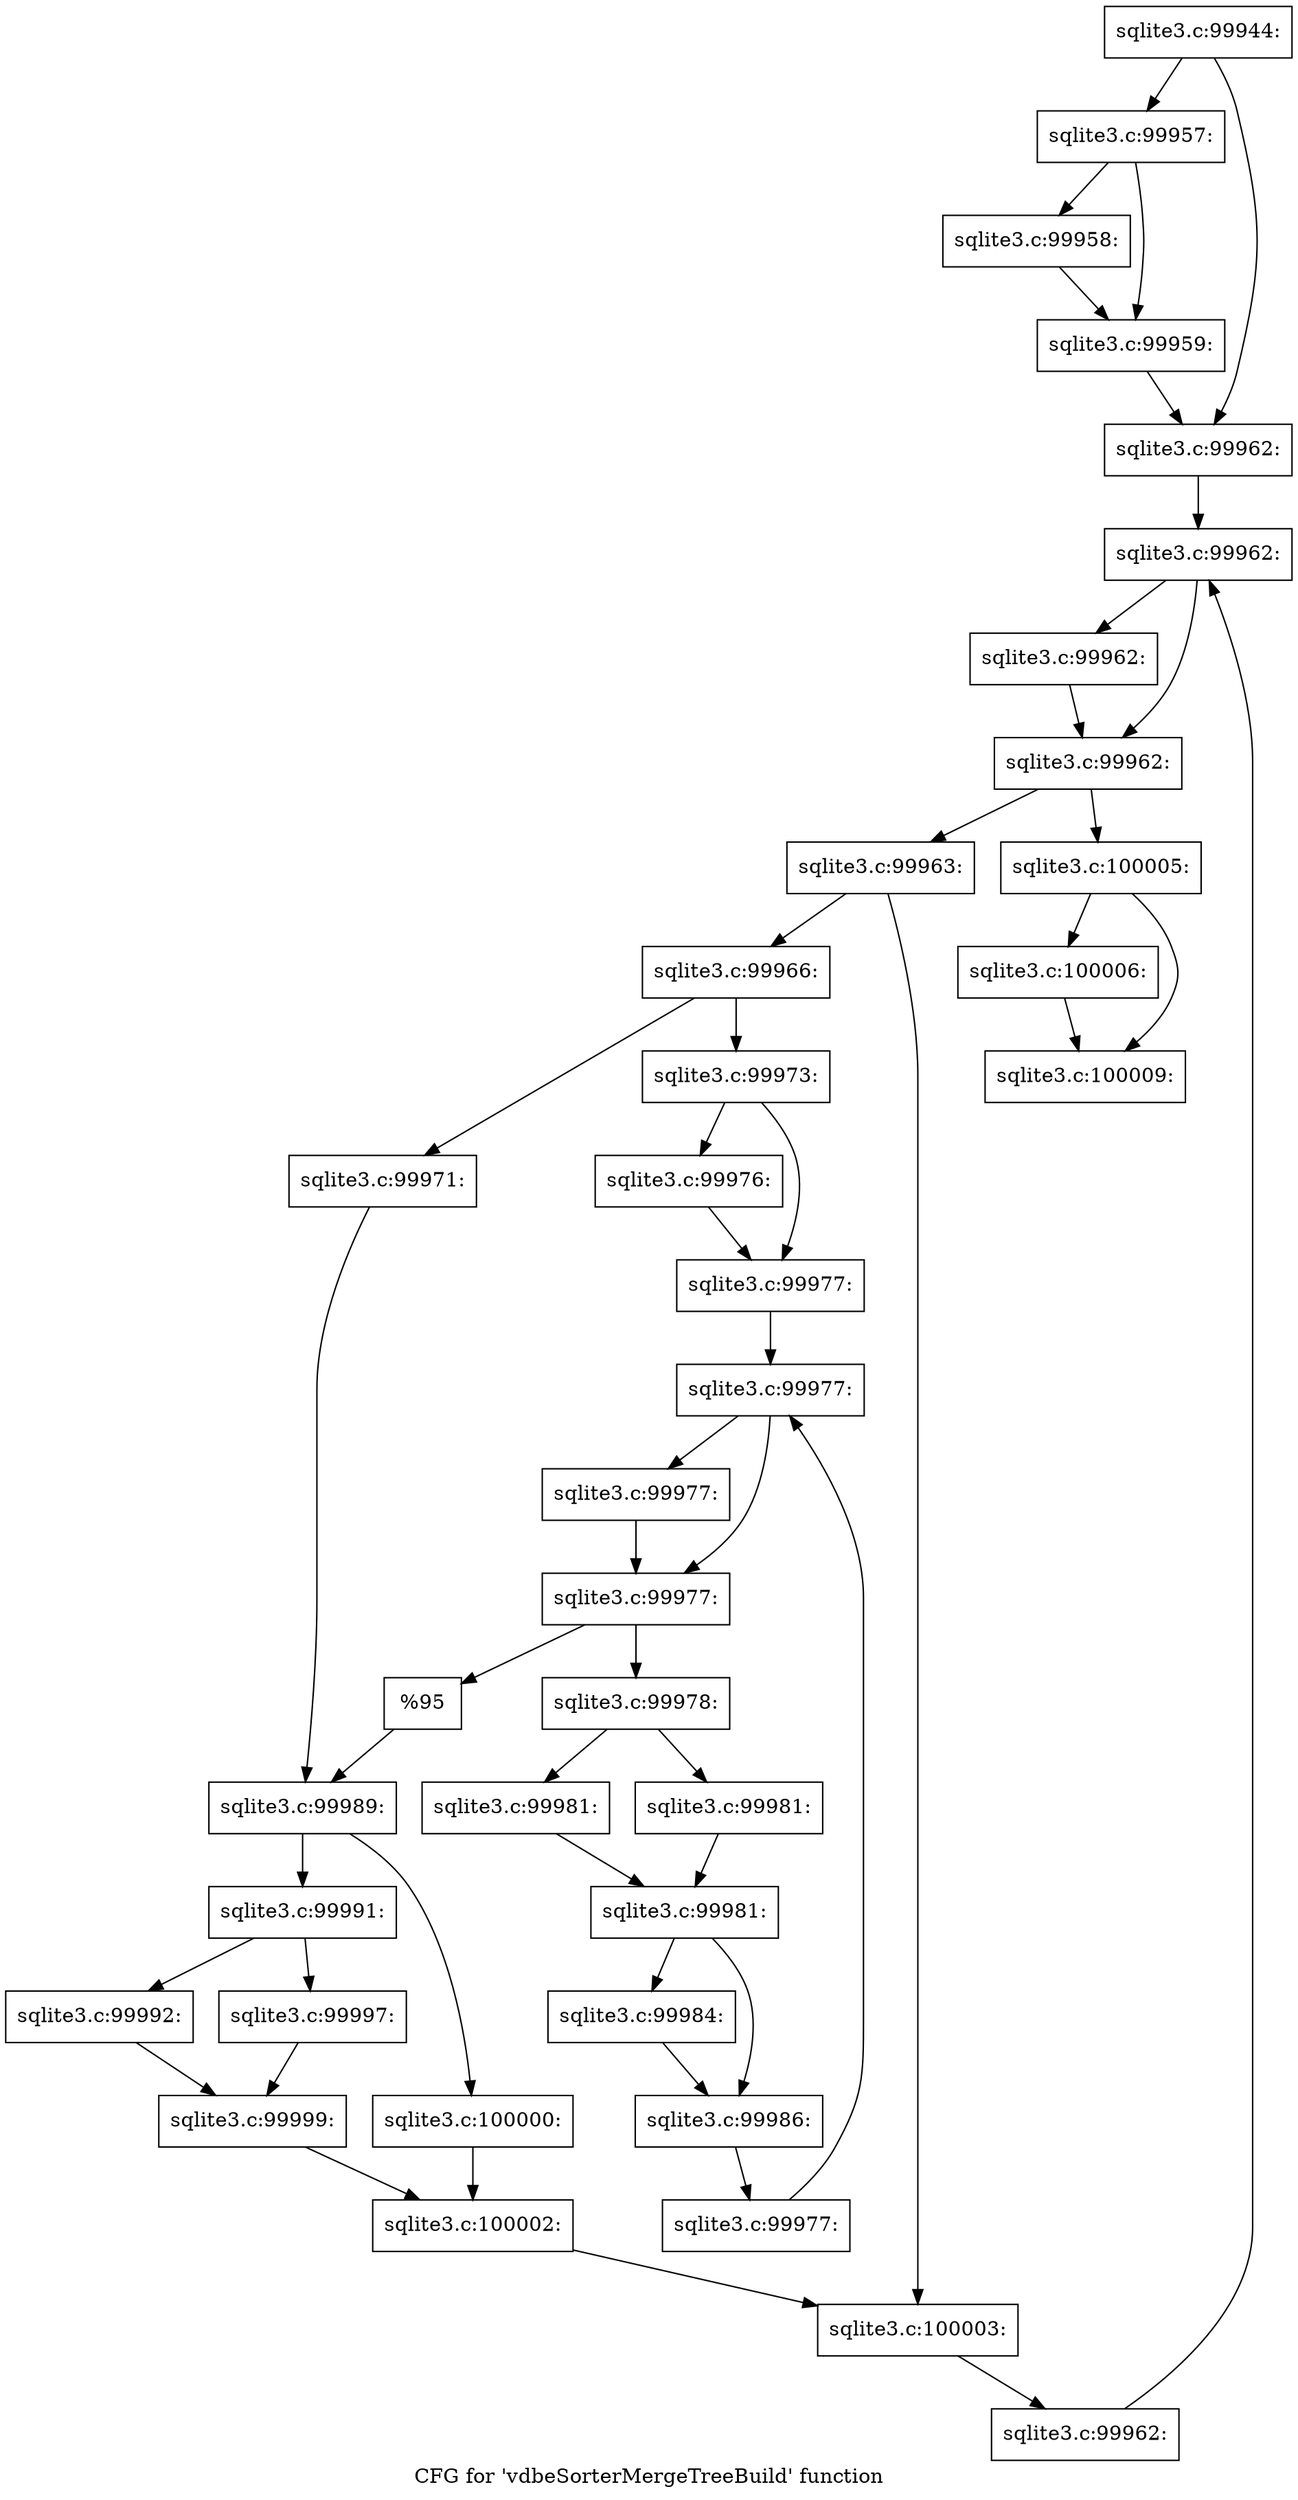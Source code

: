 digraph "CFG for 'vdbeSorterMergeTreeBuild' function" {
	label="CFG for 'vdbeSorterMergeTreeBuild' function";

	Node0x55c0f77cf430 [shape=record,label="{sqlite3.c:99944:}"];
	Node0x55c0f77cf430 -> Node0x55c0f77e4600;
	Node0x55c0f77cf430 -> Node0x55c0f77e4650;
	Node0x55c0f77e4600 [shape=record,label="{sqlite3.c:99957:}"];
	Node0x55c0f77e4600 -> Node0x55c0f5e60200;
	Node0x55c0f77e4600 -> Node0x55c0f77e51d0;
	Node0x55c0f5e60200 [shape=record,label="{sqlite3.c:99958:}"];
	Node0x55c0f5e60200 -> Node0x55c0f77e51d0;
	Node0x55c0f77e51d0 [shape=record,label="{sqlite3.c:99959:}"];
	Node0x55c0f77e51d0 -> Node0x55c0f77e4650;
	Node0x55c0f77e4650 [shape=record,label="{sqlite3.c:99962:}"];
	Node0x55c0f77e4650 -> Node0x55c0f77e5a80;
	Node0x55c0f77e5a80 [shape=record,label="{sqlite3.c:99962:}"];
	Node0x55c0f77e5a80 -> Node0x55c0f77e5c90;
	Node0x55c0f77e5a80 -> Node0x55c0f77e5c40;
	Node0x55c0f77e5c90 [shape=record,label="{sqlite3.c:99962:}"];
	Node0x55c0f77e5c90 -> Node0x55c0f77e5c40;
	Node0x55c0f77e5c40 [shape=record,label="{sqlite3.c:99962:}"];
	Node0x55c0f77e5c40 -> Node0x55c0f77e5bc0;
	Node0x55c0f77e5c40 -> Node0x55c0f77e58d0;
	Node0x55c0f77e5bc0 [shape=record,label="{sqlite3.c:99963:}"];
	Node0x55c0f77e5bc0 -> Node0x55c0f77e6b10;
	Node0x55c0f77e5bc0 -> Node0x55c0f77e6b60;
	Node0x55c0f77e6b10 [shape=record,label="{sqlite3.c:99966:}"];
	Node0x55c0f77e6b10 -> Node0x55c0f77e7cc0;
	Node0x55c0f77e6b10 -> Node0x55c0f77e8350;
	Node0x55c0f77e7cc0 [shape=record,label="{sqlite3.c:99971:}"];
	Node0x55c0f77e7cc0 -> Node0x55c0f77e8300;
	Node0x55c0f77e8350 [shape=record,label="{sqlite3.c:99973:}"];
	Node0x55c0f77e8350 -> Node0x55c0f77e97b0;
	Node0x55c0f77e8350 -> Node0x55c0f77e9800;
	Node0x55c0f77e97b0 [shape=record,label="{sqlite3.c:99976:}"];
	Node0x55c0f77e97b0 -> Node0x55c0f77e9800;
	Node0x55c0f77e9800 [shape=record,label="{sqlite3.c:99977:}"];
	Node0x55c0f77e9800 -> Node0x55c0f77e9d50;
	Node0x55c0f77e9d50 [shape=record,label="{sqlite3.c:99977:}"];
	Node0x55c0f77e9d50 -> Node0x55c0f77e9f60;
	Node0x55c0f77e9d50 -> Node0x55c0f77e9f10;
	Node0x55c0f77e9f60 [shape=record,label="{sqlite3.c:99977:}"];
	Node0x55c0f77e9f60 -> Node0x55c0f77e9f10;
	Node0x55c0f77e9f10 [shape=record,label="{sqlite3.c:99977:}"];
	Node0x55c0f77e9f10 -> Node0x55c0f77e9e90;
	Node0x55c0f77e9f10 -> Node0x55c0f77e9ba0;
	Node0x55c0f77e9e90 [shape=record,label="{sqlite3.c:99978:}"];
	Node0x55c0f77e9e90 -> Node0x55c0f77eada0;
	Node0x55c0f77e9e90 -> Node0x55c0f77eadf0;
	Node0x55c0f77eada0 [shape=record,label="{sqlite3.c:99981:}"];
	Node0x55c0f77eada0 -> Node0x55c0f77eae40;
	Node0x55c0f77eadf0 [shape=record,label="{sqlite3.c:99981:}"];
	Node0x55c0f77eadf0 -> Node0x55c0f77eae40;
	Node0x55c0f77eae40 [shape=record,label="{sqlite3.c:99981:}"];
	Node0x55c0f77eae40 -> Node0x55c0f77ebbf0;
	Node0x55c0f77eae40 -> Node0x55c0f77ebc40;
	Node0x55c0f77ebbf0 [shape=record,label="{sqlite3.c:99984:}"];
	Node0x55c0f77ebbf0 -> Node0x55c0f77ebc40;
	Node0x55c0f77ebc40 [shape=record,label="{sqlite3.c:99986:}"];
	Node0x55c0f77ebc40 -> Node0x55c0f77e9e00;
	Node0x55c0f77e9e00 [shape=record,label="{sqlite3.c:99977:}"];
	Node0x55c0f77e9e00 -> Node0x55c0f77e9d50;
	Node0x55c0f77e9ba0 [shape=record,label="{%95}"];
	Node0x55c0f77e9ba0 -> Node0x55c0f77e8300;
	Node0x55c0f77e8300 [shape=record,label="{sqlite3.c:99989:}"];
	Node0x55c0f77e8300 -> Node0x55c0f516c680;
	Node0x55c0f77e8300 -> Node0x55c0f77ecea0;
	Node0x55c0f516c680 [shape=record,label="{sqlite3.c:99991:}"];
	Node0x55c0f516c680 -> Node0x55c0f77ed1d0;
	Node0x55c0f516c680 -> Node0x55c0f77ed270;
	Node0x55c0f77ed1d0 [shape=record,label="{sqlite3.c:99992:}"];
	Node0x55c0f77ed1d0 -> Node0x55c0f77ed220;
	Node0x55c0f77ed270 [shape=record,label="{sqlite3.c:99997:}"];
	Node0x55c0f77ed270 -> Node0x55c0f77ed220;
	Node0x55c0f77ed220 [shape=record,label="{sqlite3.c:99999:}"];
	Node0x55c0f77ed220 -> Node0x55c0f77ec660;
	Node0x55c0f77ecea0 [shape=record,label="{sqlite3.c:100000:}"];
	Node0x55c0f77ecea0 -> Node0x55c0f77ec660;
	Node0x55c0f77ec660 [shape=record,label="{sqlite3.c:100002:}"];
	Node0x55c0f77ec660 -> Node0x55c0f77e6b60;
	Node0x55c0f77e6b60 [shape=record,label="{sqlite3.c:100003:}"];
	Node0x55c0f77e6b60 -> Node0x55c0f77e5b30;
	Node0x55c0f77e5b30 [shape=record,label="{sqlite3.c:99962:}"];
	Node0x55c0f77e5b30 -> Node0x55c0f77e5a80;
	Node0x55c0f77e58d0 [shape=record,label="{sqlite3.c:100005:}"];
	Node0x55c0f77e58d0 -> Node0x55c0f77ee920;
	Node0x55c0f77e58d0 -> Node0x55c0f77ee970;
	Node0x55c0f77ee920 [shape=record,label="{sqlite3.c:100006:}"];
	Node0x55c0f77ee920 -> Node0x55c0f77ee970;
	Node0x55c0f77ee970 [shape=record,label="{sqlite3.c:100009:}"];
}
